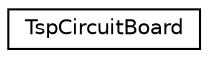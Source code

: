 digraph "Graphical Class Hierarchy"
{
 // LATEX_PDF_SIZE
  edge [fontname="Helvetica",fontsize="10",labelfontname="Helvetica",labelfontsize="10"];
  node [fontname="Helvetica",fontsize="10",shape=record];
  rankdir="LR";
  Node0 [label="TspCircuitBoard",height=0.2,width=0.4,color="black", fillcolor="white", style="filled",URL="$classTspCircuitBoard.html",tooltip="Minimal TSP."];
}

